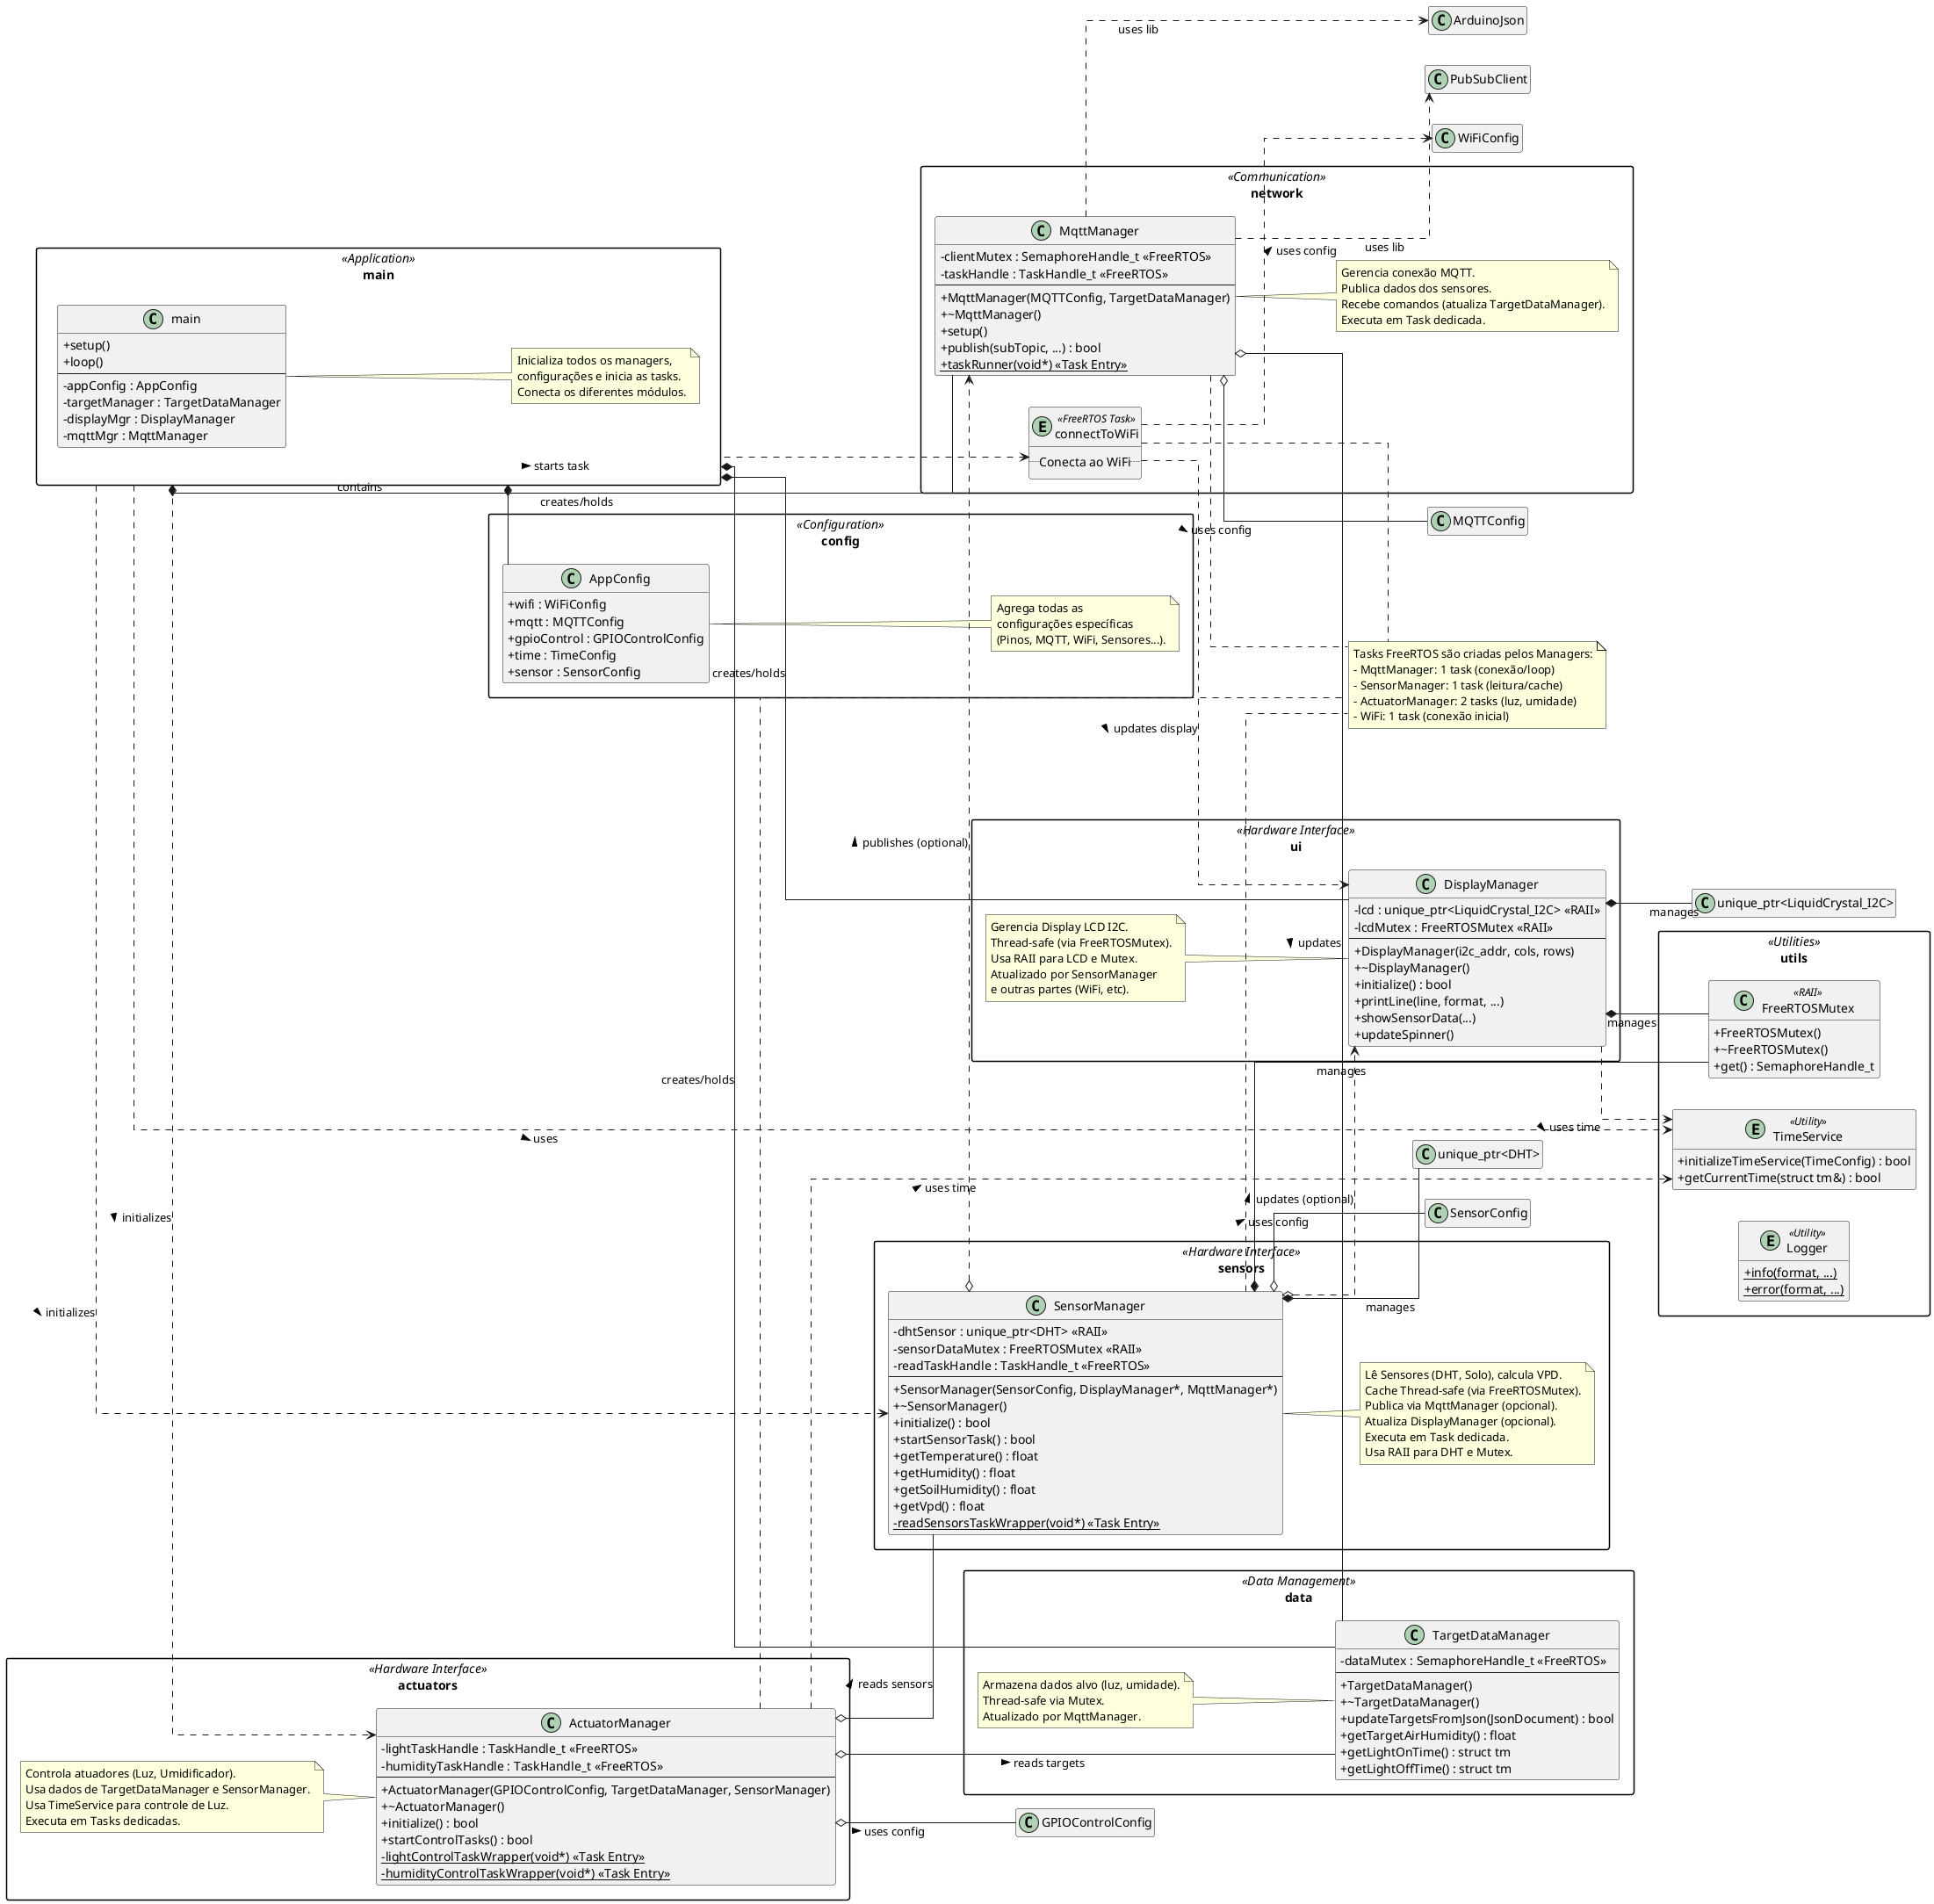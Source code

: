 @startuml GrowController Simplified Structure

' --- Configurações Visuais ---
skinparam linetype ortho
skinparam classAttributeIconSize 0
skinparam packageStyle rect
hide empty members
' top to bottom direction 
left to right direction 


' --- Pacotes representando Diretórios ---

package "main" <<Application>> {
    class main {
        + setup()
        + loop()
        ---
        ' Globais ou instâncias principais criadas/usadas
        - appConfig : AppConfig
        - targetManager : TargetDataManager
        - displayMgr : DisplayManager
        - mqttMgr : MqttManager
        ' sensorMgr e actuatorMgr são locais em setup, mas importantes na inicialização
    }
    note right of main
     Inicializa todos os managers,
     configurações e inicia as tasks.
     Conecta os diferentes módulos.
    end note
}

package "config" <<Configuration>> {
    class AppConfig {
     + wifi : WiFiConfig
     + mqtt : MQTTConfig
     + gpioControl : GPIOControlConfig
     + time : TimeConfig
     + sensor : SensorConfig
    }
    ' Detalhes das structs de config omitidos para clareza,
    ' mas AppConfig as agrupa.
    ' Exemplo: struct WiFiConfig
    note right of AppConfig : Agrega todas as\nconfigurações específicas\n(Pinos, MQTT, WiFi, Sensores...).
}

package "data" <<Data Management>> {
    class TargetDataManager {
        - dataMutex : SemaphoreHandle_t <<FreeRTOS>>
        ---
        + TargetDataManager()
        + ~TargetDataManager()
        + updateTargetsFromJson(JsonDocument) : bool
        + getTargetAirHumidity() : float
        + getLightOnTime() : struct tm
        + getLightOffTime() : struct tm
         ' ... outros getters ...
    }
    note left of TargetDataManager
     Armazena dados alvo (luz, umidade).
     Thread-safe via Mutex.
     Atualizado por MqttManager.
    end note
}

package "network" <<Communication>> {
    class MqttManager {
        - clientMutex : SemaphoreHandle_t <<FreeRTOS>>
        - taskHandle : TaskHandle_t <<FreeRTOS>>
        ---
        + MqttManager(MQTTConfig, TargetDataManager)
        + ~MqttManager()
        + setup()
        + publish(subTopic, ...) : bool
        {static} + taskRunner(void*) <<Task Entry>>
    }
    entity connectToWiFi <<FreeRTOS Task>> {
      .. Conecta ao WiFi ..
    }

    note right of MqttManager
     Gerencia conexão MQTT.
     Publica dados dos sensores.
     Recebe comandos (atualiza TargetDataManager).
     Executa em Task dedicada.
    end note
}

package "sensors" <<Hardware Interface>> {
    class SensorManager {
        - dhtSensor : unique_ptr<DHT> <<RAII>>
        - sensorDataMutex : FreeRTOSMutex <<RAII>>
        - readTaskHandle : TaskHandle_t <<FreeRTOS>>
        ---
        + SensorManager(SensorConfig, DisplayManager*, MqttManager*)
        + ~SensorManager()
        + initialize() : bool
        + startSensorTask() : bool
        + getTemperature() : float
        + getHumidity() : float
        + getSoilHumidity() : float
        + getVpd() : float
        {static} - readSensorsTaskWrapper(void*) <<Task Entry>>
    }
     note right of SensorManager
      Lê Sensores (DHT, Solo), calcula VPD.
      Cache Thread-safe (via FreeRTOSMutex).
      Publica via MqttManager (opcional).
      Atualiza DisplayManager (opcional).
      Executa em Task dedicada.
      Usa RAII para DHT e Mutex.
     end note
}

package "actuators" <<Hardware Interface>> {
    class ActuatorManager {
        - lightTaskHandle : TaskHandle_t <<FreeRTOS>>
        - humidityTaskHandle : TaskHandle_t <<FreeRTOS>>
        ---
        + ActuatorManager(GPIOControlConfig, TargetDataManager, SensorManager)
        + ~ActuatorManager()
        + initialize() : bool
        + startControlTasks() : bool
        {static} - lightControlTaskWrapper(void*) <<Task Entry>>
        {static} - humidityControlTaskWrapper(void*) <<Task Entry>>
    }
     note left of ActuatorManager
      Controla atuadores (Luz, Umidificador).
      Usa dados de TargetDataManager e SensorManager.
      Usa TimeService para controle de Luz.
      Executa em Tasks dedicadas.
     end note
}

package "ui" <<Hardware Interface>> {
    class DisplayManager {
        - lcd : unique_ptr<LiquidCrystal_I2C> <<RAII>>
        - lcdMutex : FreeRTOSMutex <<RAII>>
        ---
        + DisplayManager(i2c_addr, cols, rows)
        + ~DisplayManager()
        + initialize() : bool
        + printLine(line, format, ...)
        + showSensorData(...)
        + updateSpinner()
         ' ... outros show...() ...
    }
    note left of DisplayManager
     Gerencia Display LCD I2C.
     Thread-safe (via FreeRTOSMutex).
     Usa RAII para LCD e Mutex.
     Atualizado por SensorManager
     e outras partes (WiFi, etc).
    end note
}

package "utils" <<Utilities>> {
    class FreeRTOSMutex <<RAII>> {
     + FreeRTOSMutex()
     + ~FreeRTOSMutex()
     + get() : SemaphoreHandle_t
    }
    entity TimeService <<Utility>> {
     + initializeTimeService(TimeConfig) : bool
     + getCurrentTime(struct tm&) : bool
    }
     entity Logger <<Utility>> {
      {static} + info(format, ...)
      {static} + error(format, ...)
      ' ... outros níveis ...
     }
}


' --- Relações Principais entre Componentes ---

main *-- AppConfig : contains
main *-- TargetDataManager : creates/holds
main *-- DisplayManager : creates/holds
main *-- MqttManager : creates/holds

main ..> connectToWiFi : starts task >
main ..> SensorManager : initializes >
main ..> ActuatorManager : initializes >
main ..> TimeService : uses >

MqttManager o-- MQTTConfig : uses config >
MqttManager o-- TargetDataManager : updates >
MqttManager ..> PubSubClient : uses lib
MqttManager ..> ArduinoJson : uses lib

SensorManager *-- "unique_ptr<DHT>" : manages
SensorManager *-- FreeRTOSMutex : manages
SensorManager o-- SensorConfig : uses config >
SensorManager o..> DisplayManager : updates (optional) >
SensorManager o..> MqttManager : publishes (optional) >

ActuatorManager o-- GPIOControlConfig : uses config >
ActuatorManager o-- TargetDataManager : reads targets >
ActuatorManager o-- SensorManager : reads sensors >
ActuatorManager ..> TimeService : uses time >

DisplayManager *-- "unique_ptr<LiquidCrystal_I2C>" : manages
DisplayManager *-- FreeRTOSMutex : manages
DisplayManager ..> TimeService : uses time >

connectToWiFi ..> WiFiConfig : uses config >
connectToWiFi ..> DisplayManager : updates display >


' --- Notas sobre Tasks ---
note "Tasks FreeRTOS são criadas pelos Managers:\n- MqttManager: 1 task (conexão/loop)\n- SensorManager: 1 task (leitura/cache)\n- ActuatorManager: 2 tasks (luz, umidade)\n- WiFi: 1 task (conexão inicial)" as TaskNote
MqttManager .. TaskNote
SensorManager .. TaskNote
ActuatorManager .. TaskNote
connectToWiFi .. TaskNote

@enduml